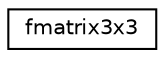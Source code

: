 digraph G
{
  edge [fontname="Helvetica",fontsize="10",labelfontname="Helvetica",labelfontsize="10"];
  node [fontname="Helvetica",fontsize="10",shape=record];
  rankdir=LR;
  Node1 [label="fmatrix3x3",height=0.2,width=0.4,color="black", fillcolor="white", style="filled",URL="$da/d3e/structfmatrix3x3.html"];
}
